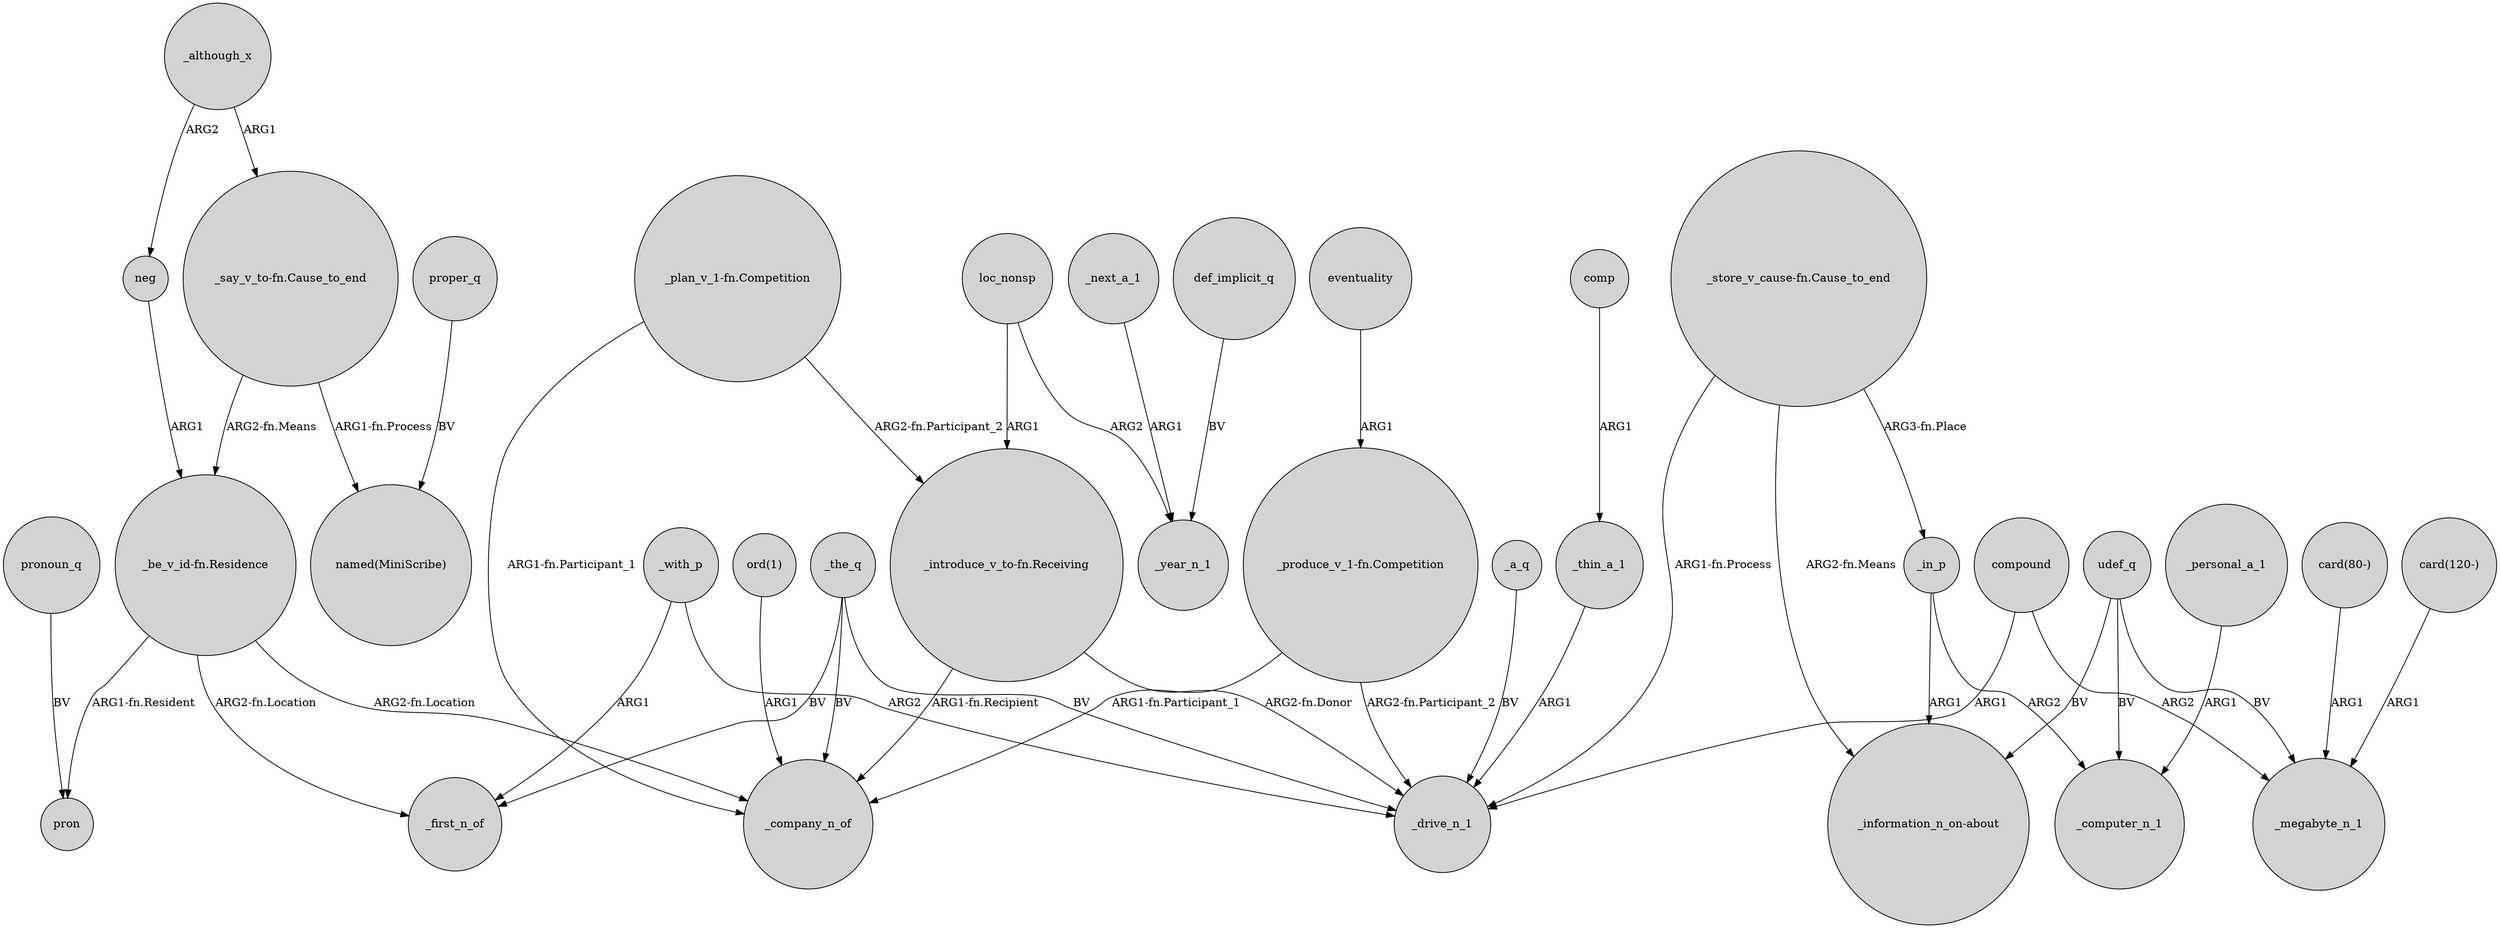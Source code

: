 digraph {
	node [shape=circle style=filled]
	comp -> _thin_a_1 [label=ARG1]
	"_plan_v_1-fn.Competition" -> "_introduce_v_to-fn.Receiving" [label="ARG2-fn.Participant_2"]
	"_say_v_to-fn.Cause_to_end" -> "_be_v_id-fn.Residence" [label="ARG2-fn.Means"]
	"ord(1)" -> _company_n_of [label=ARG1]
	loc_nonsp -> "_introduce_v_to-fn.Receiving" [label=ARG1]
	"_produce_v_1-fn.Competition" -> _drive_n_1 [label="ARG2-fn.Participant_2"]
	udef_q -> "_information_n_on-about" [label=BV]
	def_implicit_q -> _year_n_1 [label=BV]
	_with_p -> _drive_n_1 [label=ARG2]
	"card(80-)" -> _megabyte_n_1 [label=ARG1]
	"_be_v_id-fn.Residence" -> _first_n_of [label="ARG2-fn.Location"]
	_the_q -> _first_n_of [label=BV]
	"_be_v_id-fn.Residence" -> pron [label="ARG1-fn.Resident"]
	_with_p -> _first_n_of [label=ARG1]
	loc_nonsp -> _year_n_1 [label=ARG2]
	_in_p -> _computer_n_1 [label=ARG2]
	_although_x -> "_say_v_to-fn.Cause_to_end" [label=ARG1]
	pronoun_q -> pron [label=BV]
	proper_q -> "named(MiniScribe)" [label=BV]
	"_store_v_cause-fn.Cause_to_end" -> _in_p [label="ARG3-fn.Place"]
	udef_q -> _computer_n_1 [label=BV]
	"_be_v_id-fn.Residence" -> _company_n_of [label="ARG2-fn.Location"]
	_in_p -> "_information_n_on-about" [label=ARG1]
	_personal_a_1 -> _computer_n_1 [label=ARG1]
	neg -> "_be_v_id-fn.Residence" [label=ARG1]
	"_introduce_v_to-fn.Receiving" -> _drive_n_1 [label="ARG2-fn.Donor"]
	_although_x -> neg [label=ARG2]
	_thin_a_1 -> _drive_n_1 [label=ARG1]
	_a_q -> _drive_n_1 [label=BV]
	eventuality -> "_produce_v_1-fn.Competition" [label=ARG1]
	"card(120-)" -> _megabyte_n_1 [label=ARG1]
	_the_q -> _drive_n_1 [label=BV]
	"_plan_v_1-fn.Competition" -> _company_n_of [label="ARG1-fn.Participant_1"]
	_next_a_1 -> _year_n_1 [label=ARG1]
	"_store_v_cause-fn.Cause_to_end" -> _drive_n_1 [label="ARG1-fn.Process"]
	"_produce_v_1-fn.Competition" -> _company_n_of [label="ARG1-fn.Participant_1"]
	compound -> _drive_n_1 [label=ARG1]
	_the_q -> _company_n_of [label=BV]
	udef_q -> _megabyte_n_1 [label=BV]
	"_introduce_v_to-fn.Receiving" -> _company_n_of [label="ARG1-fn.Recipient"]
	compound -> _megabyte_n_1 [label=ARG2]
	"_say_v_to-fn.Cause_to_end" -> "named(MiniScribe)" [label="ARG1-fn.Process"]
	"_store_v_cause-fn.Cause_to_end" -> "_information_n_on-about" [label="ARG2-fn.Means"]
}

